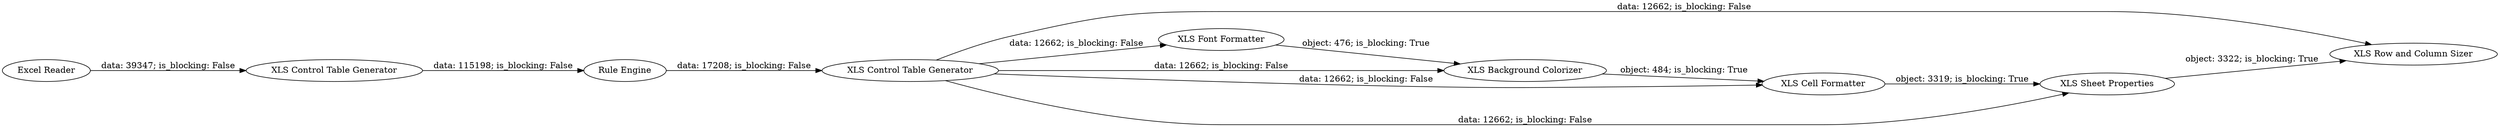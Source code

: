 digraph {
	"8233176041115547198_4" [label="XLS Control Table Generator"]
	"8233176041115547198_5" [label="XLS Font Formatter"]
	"8233176041115547198_2" [label="XLS Control Table Generator"]
	"8233176041115547198_9" [label="XLS Row and Column Sizer"]
	"8233176041115547198_8" [label="XLS Sheet Properties"]
	"8233176041115547198_3" [label="Rule Engine"]
	"8233176041115547198_7" [label="XLS Cell Formatter"]
	"8233176041115547198_1" [label="Excel Reader"]
	"8233176041115547198_6" [label="XLS Background Colorizer"]
	"8233176041115547198_4" -> "8233176041115547198_9" [label="data: 12662; is_blocking: False"]
	"8233176041115547198_2" -> "8233176041115547198_3" [label="data: 115198; is_blocking: False"]
	"8233176041115547198_8" -> "8233176041115547198_9" [label="object: 3322; is_blocking: True"]
	"8233176041115547198_4" -> "8233176041115547198_7" [label="data: 12662; is_blocking: False"]
	"8233176041115547198_4" -> "8233176041115547198_5" [label="data: 12662; is_blocking: False"]
	"8233176041115547198_3" -> "8233176041115547198_4" [label="data: 17208; is_blocking: False"]
	"8233176041115547198_4" -> "8233176041115547198_8" [label="data: 12662; is_blocking: False"]
	"8233176041115547198_6" -> "8233176041115547198_7" [label="object: 484; is_blocking: True"]
	"8233176041115547198_7" -> "8233176041115547198_8" [label="object: 3319; is_blocking: True"]
	"8233176041115547198_4" -> "8233176041115547198_6" [label="data: 12662; is_blocking: False"]
	"8233176041115547198_5" -> "8233176041115547198_6" [label="object: 476; is_blocking: True"]
	"8233176041115547198_1" -> "8233176041115547198_2" [label="data: 39347; is_blocking: False"]
	rankdir=LR
}
